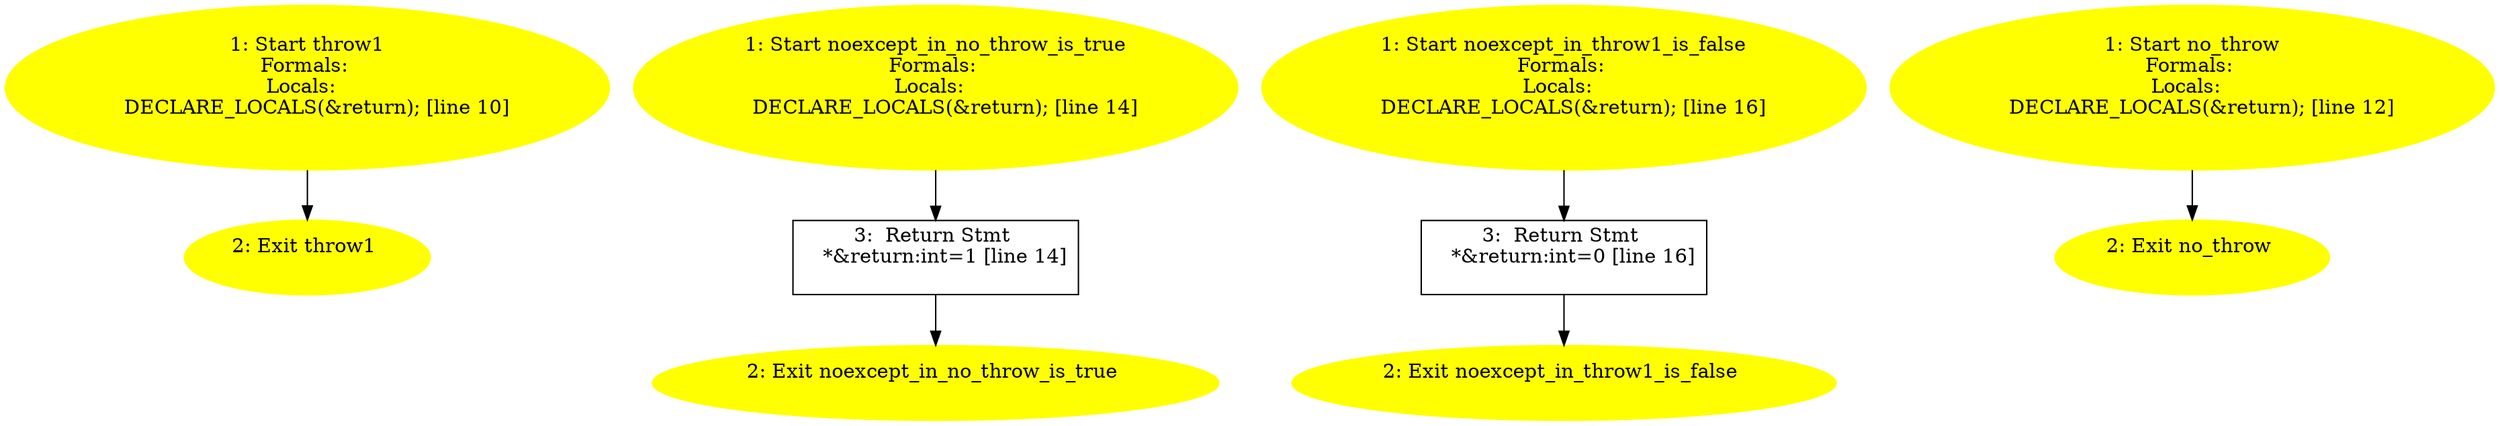 /* @generated */
digraph iCFG {
"throw1#4773723525933624289.6b9b3759b03b1236af3e9e5fdf9a4f32_1" [label="1: Start throw1\nFormals: \nLocals:  \n   DECLARE_LOCALS(&return); [line 10]\n " color=yellow style=filled]
	

	 "throw1#4773723525933624289.6b9b3759b03b1236af3e9e5fdf9a4f32_1" -> "throw1#4773723525933624289.6b9b3759b03b1236af3e9e5fdf9a4f32_2" ;
"throw1#4773723525933624289.6b9b3759b03b1236af3e9e5fdf9a4f32_2" [label="2: Exit throw1 \n  " color=yellow style=filled]
	

"noexcept_in_no_throw_is_true#15307552983521714545.46bb87de4bb49540d73e5bbaf21122b3_1" [label="1: Start noexcept_in_no_throw_is_true\nFormals: \nLocals:  \n   DECLARE_LOCALS(&return); [line 14]\n " color=yellow style=filled]
	

	 "noexcept_in_no_throw_is_true#15307552983521714545.46bb87de4bb49540d73e5bbaf21122b3_1" -> "noexcept_in_no_throw_is_true#15307552983521714545.46bb87de4bb49540d73e5bbaf21122b3_3" ;
"noexcept_in_no_throw_is_true#15307552983521714545.46bb87de4bb49540d73e5bbaf21122b3_2" [label="2: Exit noexcept_in_no_throw_is_true \n  " color=yellow style=filled]
	

"noexcept_in_no_throw_is_true#15307552983521714545.46bb87de4bb49540d73e5bbaf21122b3_3" [label="3:  Return Stmt \n   *&return:int=1 [line 14]\n " shape="box"]
	

	 "noexcept_in_no_throw_is_true#15307552983521714545.46bb87de4bb49540d73e5bbaf21122b3_3" -> "noexcept_in_no_throw_is_true#15307552983521714545.46bb87de4bb49540d73e5bbaf21122b3_2" ;
"noexcept_in_throw1_is_false#16721048902546389084.3ea3c1e2a52bf4050d645442d93bc7d9_1" [label="1: Start noexcept_in_throw1_is_false\nFormals: \nLocals:  \n   DECLARE_LOCALS(&return); [line 16]\n " color=yellow style=filled]
	

	 "noexcept_in_throw1_is_false#16721048902546389084.3ea3c1e2a52bf4050d645442d93bc7d9_1" -> "noexcept_in_throw1_is_false#16721048902546389084.3ea3c1e2a52bf4050d645442d93bc7d9_3" ;
"noexcept_in_throw1_is_false#16721048902546389084.3ea3c1e2a52bf4050d645442d93bc7d9_2" [label="2: Exit noexcept_in_throw1_is_false \n  " color=yellow style=filled]
	

"noexcept_in_throw1_is_false#16721048902546389084.3ea3c1e2a52bf4050d645442d93bc7d9_3" [label="3:  Return Stmt \n   *&return:int=0 [line 16]\n " shape="box"]
	

	 "noexcept_in_throw1_is_false#16721048902546389084.3ea3c1e2a52bf4050d645442d93bc7d9_3" -> "noexcept_in_throw1_is_false#16721048902546389084.3ea3c1e2a52bf4050d645442d93bc7d9_2" ;
"no_throw#17033017651186285990.09ccf3c67e4f955c43def7c14239d3f3_1" [label="1: Start no_throw\nFormals: \nLocals:  \n   DECLARE_LOCALS(&return); [line 12]\n " color=yellow style=filled]
	

	 "no_throw#17033017651186285990.09ccf3c67e4f955c43def7c14239d3f3_1" -> "no_throw#17033017651186285990.09ccf3c67e4f955c43def7c14239d3f3_2" ;
"no_throw#17033017651186285990.09ccf3c67e4f955c43def7c14239d3f3_2" [label="2: Exit no_throw \n  " color=yellow style=filled]
	

}
